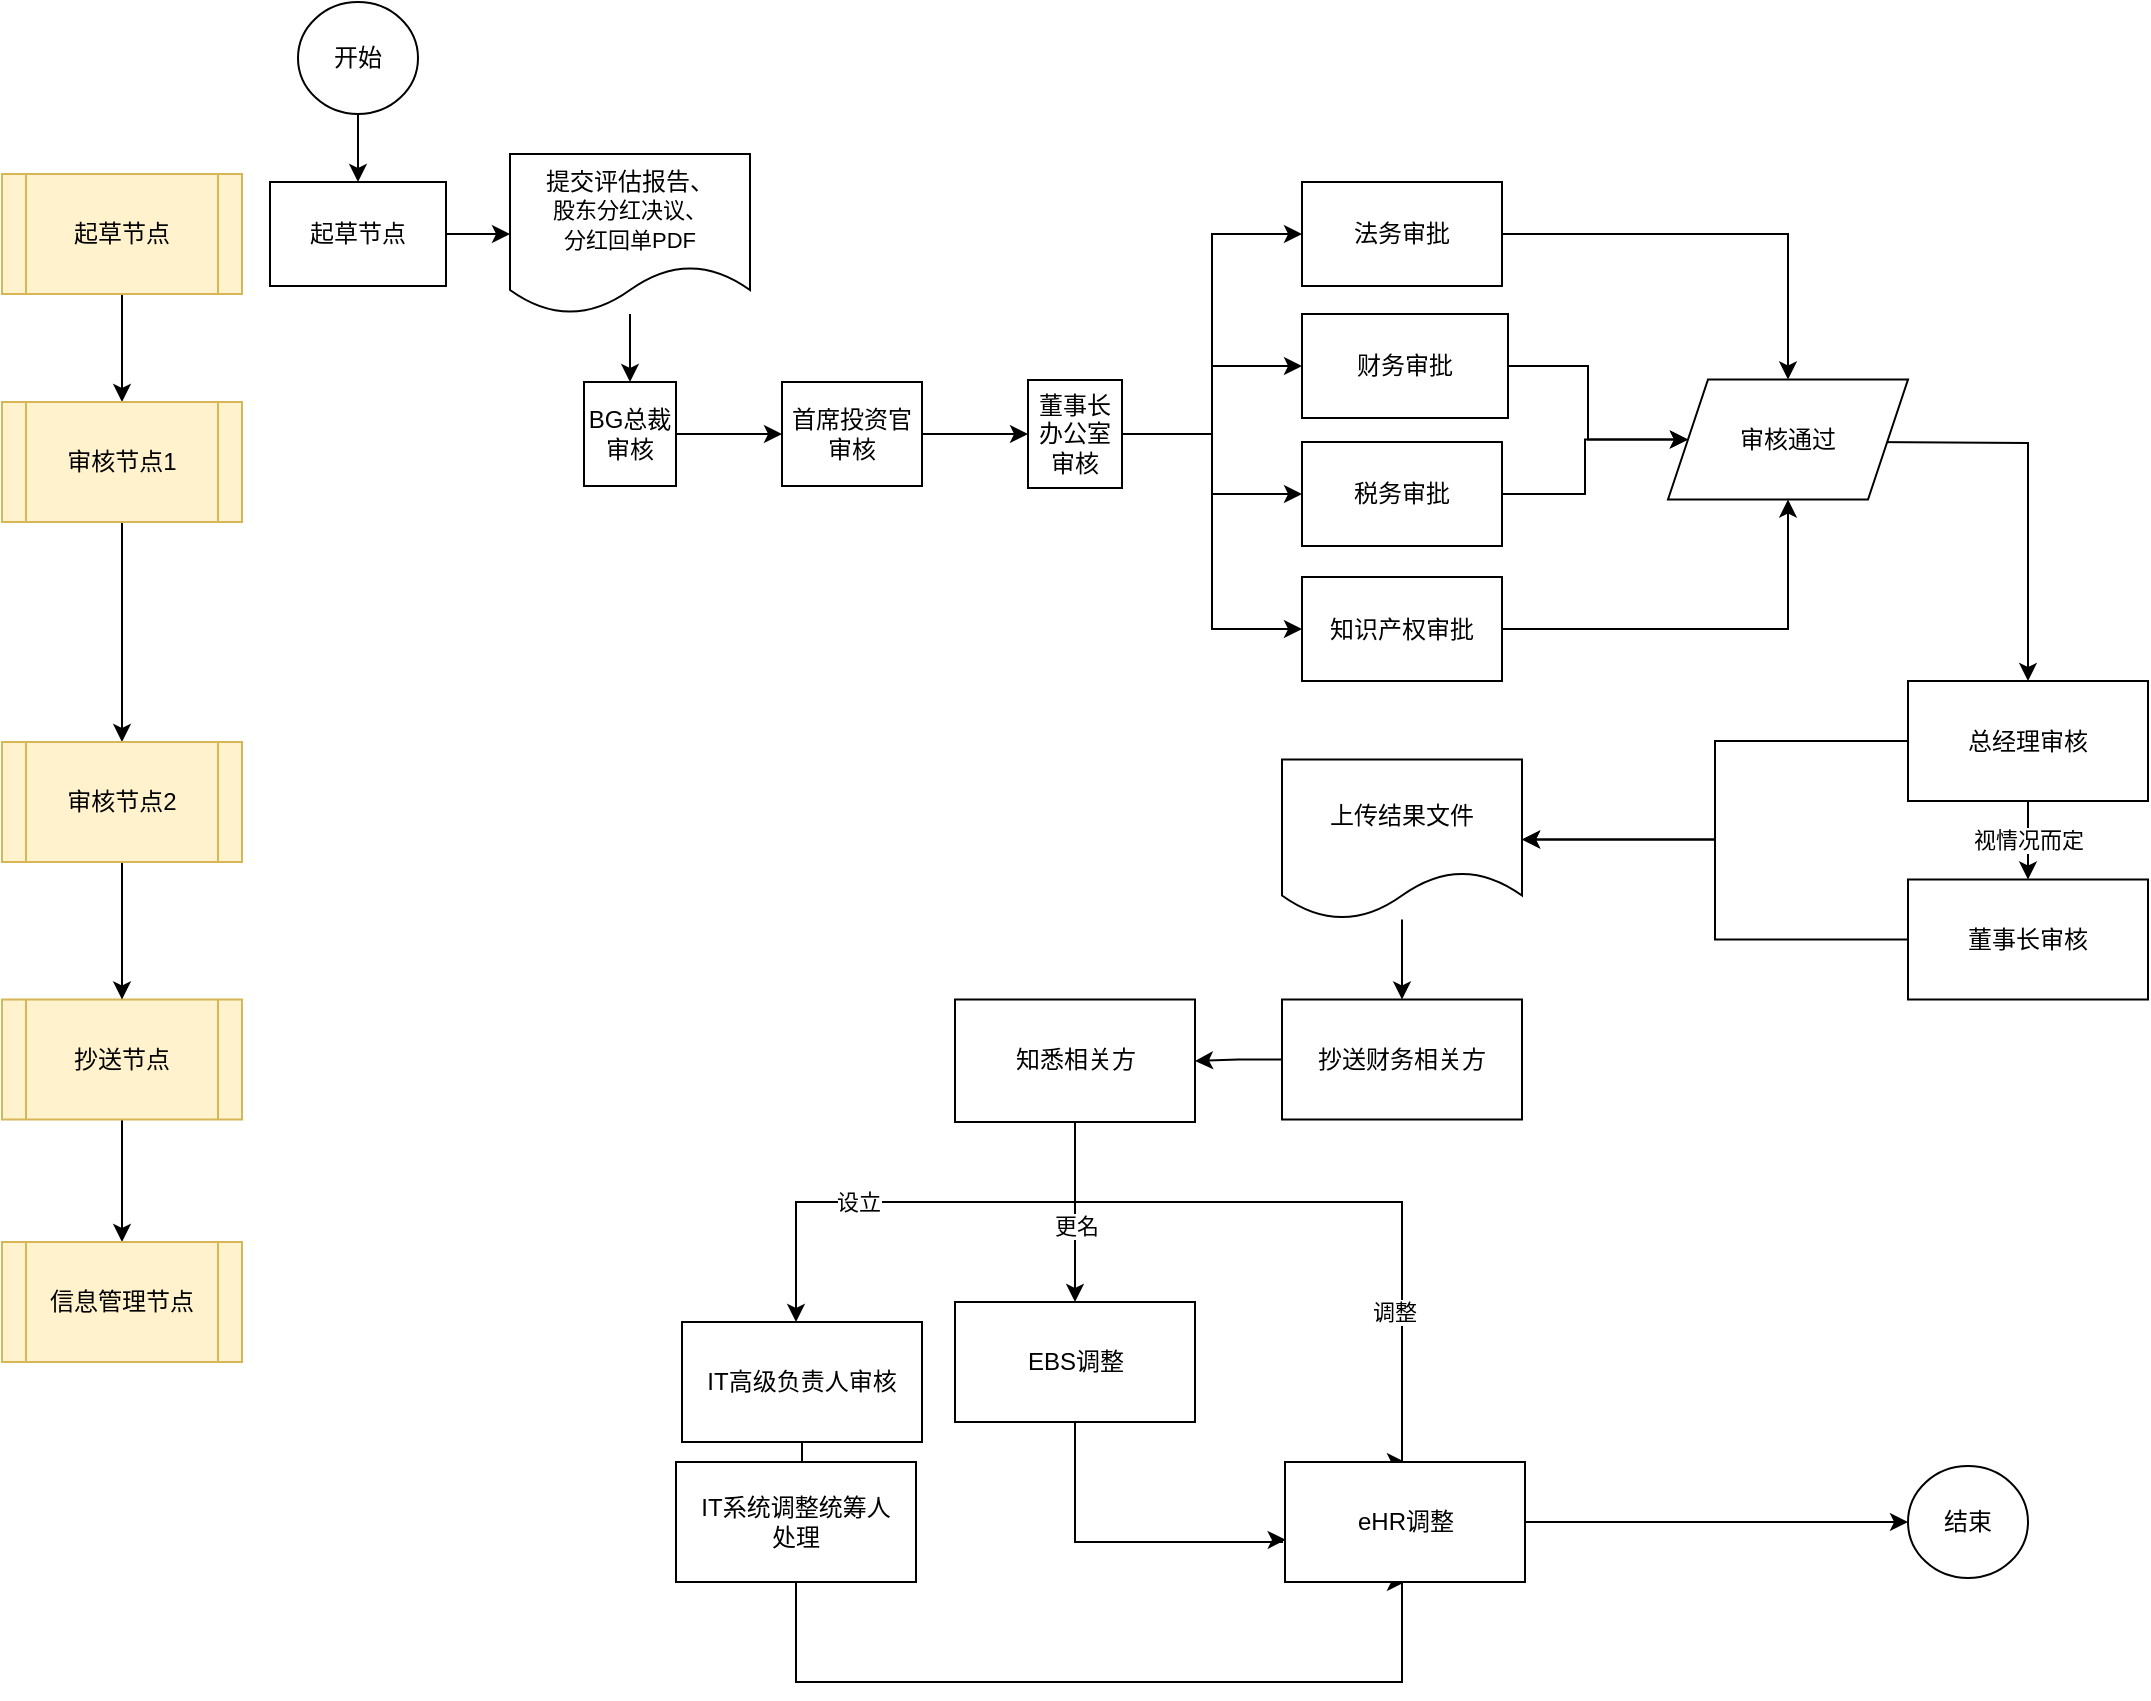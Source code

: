 <mxfile version="21.6.3" type="github">
  <diagram name="第 1 页" id="sI3OFL7Fe5A5EuQB-tSg">
    <mxGraphModel dx="1240" dy="725" grid="1" gridSize="10" guides="1" tooltips="1" connect="1" arrows="1" fold="1" page="1" pageScale="1" pageWidth="291" pageHeight="413" math="0" shadow="0">
      <root>
        <mxCell id="0" />
        <mxCell id="1" parent="0" />
        <mxCell id="lZ7HFaREQp_Aib4HBqm--41" value="" style="edgeStyle=orthogonalEdgeStyle;rounded=0;orthogonalLoop=1;jettySize=auto;html=1;" edge="1" parent="1" source="lZ7HFaREQp_Aib4HBqm--1" target="lZ7HFaREQp_Aib4HBqm--40">
          <mxGeometry relative="1" as="geometry" />
        </mxCell>
        <mxCell id="lZ7HFaREQp_Aib4HBqm--1" value="起草节点" style="rounded=0;whiteSpace=wrap;html=1;direction=west;" vertex="1" parent="1">
          <mxGeometry x="204" y="90" width="88" height="52" as="geometry" />
        </mxCell>
        <mxCell id="lZ7HFaREQp_Aib4HBqm--3" value="" style="edgeStyle=orthogonalEdgeStyle;rounded=0;orthogonalLoop=1;jettySize=auto;html=1;" edge="1" parent="1" source="lZ7HFaREQp_Aib4HBqm--2" target="lZ7HFaREQp_Aib4HBqm--1">
          <mxGeometry relative="1" as="geometry" />
        </mxCell>
        <mxCell id="lZ7HFaREQp_Aib4HBqm--2" value="开始" style="ellipse;whiteSpace=wrap;html=1;direction=west;" vertex="1" parent="1">
          <mxGeometry x="218" width="60" height="56" as="geometry" />
        </mxCell>
        <mxCell id="lZ7HFaREQp_Aib4HBqm--7" value="" style="edgeStyle=orthogonalEdgeStyle;rounded=0;orthogonalLoop=1;jettySize=auto;html=1;" edge="1" parent="1" source="lZ7HFaREQp_Aib4HBqm--4" target="lZ7HFaREQp_Aib4HBqm--6">
          <mxGeometry relative="1" as="geometry" />
        </mxCell>
        <mxCell id="lZ7HFaREQp_Aib4HBqm--4" value="BG总裁审核" style="rounded=0;whiteSpace=wrap;html=1;direction=west;" vertex="1" parent="1">
          <mxGeometry x="361" y="190" width="46" height="52" as="geometry" />
        </mxCell>
        <mxCell id="lZ7HFaREQp_Aib4HBqm--9" value="" style="edgeStyle=orthogonalEdgeStyle;rounded=0;orthogonalLoop=1;jettySize=auto;html=1;" edge="1" parent="1" source="lZ7HFaREQp_Aib4HBqm--6" target="lZ7HFaREQp_Aib4HBqm--8">
          <mxGeometry relative="1" as="geometry" />
        </mxCell>
        <mxCell id="lZ7HFaREQp_Aib4HBqm--6" value="首席投资官审核" style="rounded=0;whiteSpace=wrap;html=1;direction=west;" vertex="1" parent="1">
          <mxGeometry x="460" y="190" width="70" height="52" as="geometry" />
        </mxCell>
        <mxCell id="lZ7HFaREQp_Aib4HBqm--17" style="edgeStyle=orthogonalEdgeStyle;rounded=0;orthogonalLoop=1;jettySize=auto;html=1;entryX=1;entryY=0.5;entryDx=0;entryDy=0;" edge="1" parent="1" source="lZ7HFaREQp_Aib4HBqm--8" target="lZ7HFaREQp_Aib4HBqm--12">
          <mxGeometry relative="1" as="geometry" />
        </mxCell>
        <mxCell id="lZ7HFaREQp_Aib4HBqm--18" style="edgeStyle=orthogonalEdgeStyle;rounded=0;orthogonalLoop=1;jettySize=auto;html=1;entryX=1;entryY=0.5;entryDx=0;entryDy=0;" edge="1" parent="1" source="lZ7HFaREQp_Aib4HBqm--8" target="lZ7HFaREQp_Aib4HBqm--13">
          <mxGeometry relative="1" as="geometry" />
        </mxCell>
        <mxCell id="lZ7HFaREQp_Aib4HBqm--19" style="edgeStyle=orthogonalEdgeStyle;rounded=0;orthogonalLoop=1;jettySize=auto;html=1;entryX=1;entryY=0.5;entryDx=0;entryDy=0;" edge="1" parent="1" source="lZ7HFaREQp_Aib4HBqm--8" target="lZ7HFaREQp_Aib4HBqm--14">
          <mxGeometry relative="1" as="geometry" />
        </mxCell>
        <mxCell id="lZ7HFaREQp_Aib4HBqm--20" style="edgeStyle=orthogonalEdgeStyle;rounded=0;orthogonalLoop=1;jettySize=auto;html=1;entryX=1;entryY=0.5;entryDx=0;entryDy=0;" edge="1" parent="1" source="lZ7HFaREQp_Aib4HBqm--8" target="lZ7HFaREQp_Aib4HBqm--15">
          <mxGeometry relative="1" as="geometry" />
        </mxCell>
        <mxCell id="lZ7HFaREQp_Aib4HBqm--8" value="董事长办公室审核" style="rounded=0;whiteSpace=wrap;html=1;direction=west;" vertex="1" parent="1">
          <mxGeometry x="583" y="189" width="47" height="54" as="geometry" />
        </mxCell>
        <mxCell id="lZ7HFaREQp_Aib4HBqm--45" style="edgeStyle=orthogonalEdgeStyle;rounded=0;orthogonalLoop=1;jettySize=auto;html=1;entryX=0.5;entryY=0;entryDx=0;entryDy=0;" edge="1" parent="1" source="lZ7HFaREQp_Aib4HBqm--12" target="lZ7HFaREQp_Aib4HBqm--44">
          <mxGeometry relative="1" as="geometry" />
        </mxCell>
        <mxCell id="lZ7HFaREQp_Aib4HBqm--12" value="法务审批&lt;br&gt;" style="rounded=0;whiteSpace=wrap;html=1;direction=west;" vertex="1" parent="1">
          <mxGeometry x="720" y="90" width="100" height="52" as="geometry" />
        </mxCell>
        <mxCell id="lZ7HFaREQp_Aib4HBqm--46" style="edgeStyle=orthogonalEdgeStyle;rounded=0;orthogonalLoop=1;jettySize=auto;html=1;" edge="1" parent="1" source="lZ7HFaREQp_Aib4HBqm--13" target="lZ7HFaREQp_Aib4HBqm--44">
          <mxGeometry relative="1" as="geometry" />
        </mxCell>
        <mxCell id="lZ7HFaREQp_Aib4HBqm--13" value="财务审批" style="rounded=0;whiteSpace=wrap;html=1;direction=west;" vertex="1" parent="1">
          <mxGeometry x="720" y="156" width="103" height="52" as="geometry" />
        </mxCell>
        <mxCell id="lZ7HFaREQp_Aib4HBqm--47" style="edgeStyle=orthogonalEdgeStyle;rounded=0;orthogonalLoop=1;jettySize=auto;html=1;entryX=0;entryY=0.5;entryDx=0;entryDy=0;" edge="1" parent="1" source="lZ7HFaREQp_Aib4HBqm--14" target="lZ7HFaREQp_Aib4HBqm--44">
          <mxGeometry relative="1" as="geometry" />
        </mxCell>
        <mxCell id="lZ7HFaREQp_Aib4HBqm--14" value="税务审批" style="rounded=0;whiteSpace=wrap;html=1;direction=west;" vertex="1" parent="1">
          <mxGeometry x="720" y="220" width="100" height="52" as="geometry" />
        </mxCell>
        <mxCell id="lZ7HFaREQp_Aib4HBqm--48" style="edgeStyle=orthogonalEdgeStyle;rounded=0;orthogonalLoop=1;jettySize=auto;html=1;" edge="1" parent="1" source="lZ7HFaREQp_Aib4HBqm--15" target="lZ7HFaREQp_Aib4HBqm--44">
          <mxGeometry relative="1" as="geometry" />
        </mxCell>
        <mxCell id="lZ7HFaREQp_Aib4HBqm--15" value="知识产权审批" style="rounded=0;whiteSpace=wrap;html=1;direction=west;" vertex="1" parent="1">
          <mxGeometry x="720" y="287.5" width="100" height="52" as="geometry" />
        </mxCell>
        <mxCell id="lZ7HFaREQp_Aib4HBqm--51" value="视情况而定" style="edgeStyle=orthogonalEdgeStyle;rounded=0;orthogonalLoop=1;jettySize=auto;html=1;" edge="1" parent="1" source="lZ7HFaREQp_Aib4HBqm--21" target="lZ7HFaREQp_Aib4HBqm--32">
          <mxGeometry relative="1" as="geometry" />
        </mxCell>
        <mxCell id="lZ7HFaREQp_Aib4HBqm--53" style="edgeStyle=orthogonalEdgeStyle;rounded=0;orthogonalLoop=1;jettySize=auto;html=1;" edge="1" parent="1" source="lZ7HFaREQp_Aib4HBqm--21" target="lZ7HFaREQp_Aib4HBqm--52">
          <mxGeometry relative="1" as="geometry" />
        </mxCell>
        <mxCell id="lZ7HFaREQp_Aib4HBqm--21" value="总经理审核" style="rounded=0;whiteSpace=wrap;html=1;" vertex="1" parent="1">
          <mxGeometry x="1023" y="339.5" width="120" height="60" as="geometry" />
        </mxCell>
        <mxCell id="lZ7HFaREQp_Aib4HBqm--54" style="edgeStyle=orthogonalEdgeStyle;rounded=0;orthogonalLoop=1;jettySize=auto;html=1;entryX=1;entryY=0.5;entryDx=0;entryDy=0;" edge="1" parent="1" source="lZ7HFaREQp_Aib4HBqm--32" target="lZ7HFaREQp_Aib4HBqm--52">
          <mxGeometry relative="1" as="geometry" />
        </mxCell>
        <mxCell id="lZ7HFaREQp_Aib4HBqm--32" value="董事长审核" style="rounded=0;whiteSpace=wrap;html=1;" vertex="1" parent="1">
          <mxGeometry x="1023" y="438.75" width="120" height="60" as="geometry" />
        </mxCell>
        <mxCell id="lZ7HFaREQp_Aib4HBqm--59" value="" style="edgeStyle=orthogonalEdgeStyle;rounded=0;orthogonalLoop=1;jettySize=auto;html=1;" edge="1" parent="1" source="lZ7HFaREQp_Aib4HBqm--35" target="lZ7HFaREQp_Aib4HBqm--36">
          <mxGeometry relative="1" as="geometry" />
        </mxCell>
        <mxCell id="lZ7HFaREQp_Aib4HBqm--35" value="起草节点" style="shape=process;whiteSpace=wrap;html=1;backgroundOutline=1;fillColor=#fff2cc;strokeColor=#d6b656;" vertex="1" parent="1">
          <mxGeometry x="70" y="86" width="120" height="60" as="geometry" />
        </mxCell>
        <mxCell id="lZ7HFaREQp_Aib4HBqm--60" value="" style="edgeStyle=orthogonalEdgeStyle;rounded=0;orthogonalLoop=1;jettySize=auto;html=1;" edge="1" parent="1" source="lZ7HFaREQp_Aib4HBqm--36" target="lZ7HFaREQp_Aib4HBqm--43">
          <mxGeometry relative="1" as="geometry" />
        </mxCell>
        <mxCell id="lZ7HFaREQp_Aib4HBqm--36" value="审核节点1" style="shape=process;whiteSpace=wrap;html=1;backgroundOutline=1;fillColor=#fff2cc;strokeColor=#d6b656;" vertex="1" parent="1">
          <mxGeometry x="70" y="200" width="120" height="60" as="geometry" />
        </mxCell>
        <mxCell id="lZ7HFaREQp_Aib4HBqm--68" value="" style="edgeStyle=orthogonalEdgeStyle;rounded=0;orthogonalLoop=1;jettySize=auto;html=1;" edge="1" parent="1" source="lZ7HFaREQp_Aib4HBqm--37" target="lZ7HFaREQp_Aib4HBqm--67">
          <mxGeometry relative="1" as="geometry" />
        </mxCell>
        <mxCell id="lZ7HFaREQp_Aib4HBqm--37" value="抄送节点" style="shape=process;whiteSpace=wrap;html=1;backgroundOutline=1;fillColor=#fff2cc;strokeColor=#d6b656;" vertex="1" parent="1">
          <mxGeometry x="70" y="498.75" width="120" height="60" as="geometry" />
        </mxCell>
        <mxCell id="lZ7HFaREQp_Aib4HBqm--42" value="" style="edgeStyle=orthogonalEdgeStyle;rounded=0;orthogonalLoop=1;jettySize=auto;html=1;" edge="1" parent="1" source="lZ7HFaREQp_Aib4HBqm--40" target="lZ7HFaREQp_Aib4HBqm--4">
          <mxGeometry relative="1" as="geometry" />
        </mxCell>
        <mxCell id="lZ7HFaREQp_Aib4HBqm--40" value="提交评估报告、&lt;br style=&quot;border-color: var(--border-color); font-size: 11px;&quot;&gt;&lt;span style=&quot;font-size: 11px; background-color: rgb(255, 255, 255);&quot;&gt;股东分红决议、&lt;/span&gt;&lt;br style=&quot;border-color: var(--border-color); font-size: 11px;&quot;&gt;&lt;span style=&quot;font-size: 11px; background-color: rgb(255, 255, 255);&quot;&gt;分红回单PDF&lt;/span&gt;" style="shape=document;whiteSpace=wrap;html=1;boundedLbl=1;" vertex="1" parent="1">
          <mxGeometry x="324" y="76" width="120" height="80" as="geometry" />
        </mxCell>
        <mxCell id="lZ7HFaREQp_Aib4HBqm--61" value="" style="edgeStyle=orthogonalEdgeStyle;rounded=0;orthogonalLoop=1;jettySize=auto;html=1;" edge="1" parent="1" source="lZ7HFaREQp_Aib4HBqm--43" target="lZ7HFaREQp_Aib4HBqm--37">
          <mxGeometry relative="1" as="geometry" />
        </mxCell>
        <mxCell id="lZ7HFaREQp_Aib4HBqm--43" value="审核节点2" style="shape=process;whiteSpace=wrap;html=1;backgroundOutline=1;fillColor=#fff2cc;strokeColor=#d6b656;" vertex="1" parent="1">
          <mxGeometry x="70" y="370" width="120" height="60" as="geometry" />
        </mxCell>
        <mxCell id="lZ7HFaREQp_Aib4HBqm--49" style="edgeStyle=orthogonalEdgeStyle;rounded=0;orthogonalLoop=1;jettySize=auto;html=1;entryX=0.5;entryY=0;entryDx=0;entryDy=0;" edge="1" parent="1" target="lZ7HFaREQp_Aib4HBqm--21">
          <mxGeometry relative="1" as="geometry">
            <mxPoint x="1093" y="330" as="targetPoint" />
            <mxPoint x="1003" y="220" as="sourcePoint" />
          </mxGeometry>
        </mxCell>
        <mxCell id="lZ7HFaREQp_Aib4HBqm--44" value="审核通过" style="shape=parallelogram;perimeter=parallelogramPerimeter;whiteSpace=wrap;html=1;fixedSize=1;" vertex="1" parent="1">
          <mxGeometry x="903" y="188.75" width="120" height="60" as="geometry" />
        </mxCell>
        <mxCell id="lZ7HFaREQp_Aib4HBqm--56" value="" style="edgeStyle=orthogonalEdgeStyle;rounded=0;orthogonalLoop=1;jettySize=auto;html=1;" edge="1" parent="1" source="lZ7HFaREQp_Aib4HBqm--52" target="lZ7HFaREQp_Aib4HBqm--55">
          <mxGeometry relative="1" as="geometry" />
        </mxCell>
        <mxCell id="lZ7HFaREQp_Aib4HBqm--52" value="上传结果文件" style="shape=document;whiteSpace=wrap;html=1;boundedLbl=1;" vertex="1" parent="1">
          <mxGeometry x="710" y="378.75" width="120" height="80" as="geometry" />
        </mxCell>
        <mxCell id="lZ7HFaREQp_Aib4HBqm--58" value="" style="edgeStyle=orthogonalEdgeStyle;rounded=0;orthogonalLoop=1;jettySize=auto;html=1;" edge="1" parent="1" source="lZ7HFaREQp_Aib4HBqm--55" target="lZ7HFaREQp_Aib4HBqm--57">
          <mxGeometry relative="1" as="geometry" />
        </mxCell>
        <mxCell id="lZ7HFaREQp_Aib4HBqm--55" value="抄送财务相关方" style="rounded=0;whiteSpace=wrap;html=1;" vertex="1" parent="1">
          <mxGeometry x="710" y="498.75" width="120" height="60" as="geometry" />
        </mxCell>
        <mxCell id="lZ7HFaREQp_Aib4HBqm--70" style="edgeStyle=orthogonalEdgeStyle;rounded=0;orthogonalLoop=1;jettySize=auto;html=1;" edge="1" parent="1" source="lZ7HFaREQp_Aib4HBqm--57" target="lZ7HFaREQp_Aib4HBqm--69">
          <mxGeometry relative="1" as="geometry">
            <Array as="points">
              <mxPoint x="607" y="600" />
              <mxPoint x="467" y="600" />
            </Array>
          </mxGeometry>
        </mxCell>
        <mxCell id="lZ7HFaREQp_Aib4HBqm--71" value="设立" style="edgeLabel;html=1;align=center;verticalAlign=middle;resizable=0;points=[];" vertex="1" connectable="0" parent="lZ7HFaREQp_Aib4HBqm--70">
          <mxGeometry x="-0.082" relative="1" as="geometry">
            <mxPoint x="-39" as="offset" />
          </mxGeometry>
        </mxCell>
        <mxCell id="lZ7HFaREQp_Aib4HBqm--75" value="" style="edgeStyle=orthogonalEdgeStyle;rounded=0;orthogonalLoop=1;jettySize=auto;html=1;" edge="1" parent="1" source="lZ7HFaREQp_Aib4HBqm--57" target="lZ7HFaREQp_Aib4HBqm--74">
          <mxGeometry relative="1" as="geometry" />
        </mxCell>
        <mxCell id="lZ7HFaREQp_Aib4HBqm--76" value="更名" style="edgeLabel;html=1;align=center;verticalAlign=middle;resizable=0;points=[];" vertex="1" connectable="0" parent="lZ7HFaREQp_Aib4HBqm--75">
          <mxGeometry x="0.146" y="-1" relative="1" as="geometry">
            <mxPoint x="1" as="offset" />
          </mxGeometry>
        </mxCell>
        <mxCell id="lZ7HFaREQp_Aib4HBqm--78" style="edgeStyle=orthogonalEdgeStyle;rounded=0;orthogonalLoop=1;jettySize=auto;html=1;entryX=0.5;entryY=0;entryDx=0;entryDy=0;" edge="1" parent="1" source="lZ7HFaREQp_Aib4HBqm--57" target="lZ7HFaREQp_Aib4HBqm--77">
          <mxGeometry relative="1" as="geometry">
            <Array as="points">
              <mxPoint x="607" y="600" />
              <mxPoint x="770" y="600" />
              <mxPoint x="770" y="730" />
            </Array>
          </mxGeometry>
        </mxCell>
        <mxCell id="lZ7HFaREQp_Aib4HBqm--79" value="调整" style="edgeLabel;html=1;align=center;verticalAlign=middle;resizable=0;points=[];" vertex="1" connectable="0" parent="lZ7HFaREQp_Aib4HBqm--78">
          <mxGeometry x="0.544" y="-4" relative="1" as="geometry">
            <mxPoint as="offset" />
          </mxGeometry>
        </mxCell>
        <mxCell id="lZ7HFaREQp_Aib4HBqm--57" value="知悉相关方" style="rounded=0;whiteSpace=wrap;html=1;" vertex="1" parent="1">
          <mxGeometry x="546.5" y="498.75" width="120" height="61.25" as="geometry" />
        </mxCell>
        <mxCell id="lZ7HFaREQp_Aib4HBqm--67" value="信息管理节点" style="shape=process;whiteSpace=wrap;html=1;backgroundOutline=1;fillColor=#fff2cc;strokeColor=#d6b656;" vertex="1" parent="1">
          <mxGeometry x="70" y="620" width="120" height="60" as="geometry" />
        </mxCell>
        <mxCell id="lZ7HFaREQp_Aib4HBqm--73" value="" style="edgeStyle=orthogonalEdgeStyle;rounded=0;orthogonalLoop=1;jettySize=auto;html=1;" edge="1" parent="1" source="lZ7HFaREQp_Aib4HBqm--69" target="lZ7HFaREQp_Aib4HBqm--72">
          <mxGeometry relative="1" as="geometry" />
        </mxCell>
        <mxCell id="lZ7HFaREQp_Aib4HBqm--69" value="IT高级负责人审核" style="rounded=0;whiteSpace=wrap;html=1;" vertex="1" parent="1">
          <mxGeometry x="410" y="660" width="120" height="60" as="geometry" />
        </mxCell>
        <mxCell id="lZ7HFaREQp_Aib4HBqm--81" style="edgeStyle=orthogonalEdgeStyle;rounded=0;orthogonalLoop=1;jettySize=auto;html=1;entryX=0.5;entryY=1;entryDx=0;entryDy=0;" edge="1" parent="1" source="lZ7HFaREQp_Aib4HBqm--72" target="lZ7HFaREQp_Aib4HBqm--77">
          <mxGeometry relative="1" as="geometry">
            <Array as="points">
              <mxPoint x="467" y="840" />
              <mxPoint x="770" y="840" />
            </Array>
          </mxGeometry>
        </mxCell>
        <mxCell id="lZ7HFaREQp_Aib4HBqm--72" value="IT系统调整统筹人&lt;br&gt;处理" style="rounded=0;whiteSpace=wrap;html=1;" vertex="1" parent="1">
          <mxGeometry x="407" y="730" width="120" height="60" as="geometry" />
        </mxCell>
        <mxCell id="lZ7HFaREQp_Aib4HBqm--80" style="edgeStyle=orthogonalEdgeStyle;rounded=0;orthogonalLoop=1;jettySize=auto;html=1;entryX=0.003;entryY=0.648;entryDx=0;entryDy=0;entryPerimeter=0;" edge="1" parent="1" source="lZ7HFaREQp_Aib4HBqm--74" target="lZ7HFaREQp_Aib4HBqm--77">
          <mxGeometry relative="1" as="geometry">
            <mxPoint x="607" y="800" as="targetPoint" />
            <Array as="points">
              <mxPoint x="607" y="770" />
              <mxPoint x="710" y="770" />
            </Array>
          </mxGeometry>
        </mxCell>
        <mxCell id="lZ7HFaREQp_Aib4HBqm--74" value="EBS调整" style="rounded=0;whiteSpace=wrap;html=1;" vertex="1" parent="1">
          <mxGeometry x="546.5" y="650" width="120" height="60" as="geometry" />
        </mxCell>
        <mxCell id="lZ7HFaREQp_Aib4HBqm--83" style="edgeStyle=orthogonalEdgeStyle;rounded=0;orthogonalLoop=1;jettySize=auto;html=1;" edge="1" parent="1" source="lZ7HFaREQp_Aib4HBqm--77" target="lZ7HFaREQp_Aib4HBqm--82">
          <mxGeometry relative="1" as="geometry" />
        </mxCell>
        <mxCell id="lZ7HFaREQp_Aib4HBqm--77" value="eHR调整" style="rounded=0;whiteSpace=wrap;html=1;" vertex="1" parent="1">
          <mxGeometry x="711.5" y="730" width="120" height="60" as="geometry" />
        </mxCell>
        <mxCell id="lZ7HFaREQp_Aib4HBqm--82" value="结束" style="ellipse;whiteSpace=wrap;html=1;direction=west;" vertex="1" parent="1">
          <mxGeometry x="1023" y="732" width="60" height="56" as="geometry" />
        </mxCell>
      </root>
    </mxGraphModel>
  </diagram>
</mxfile>
